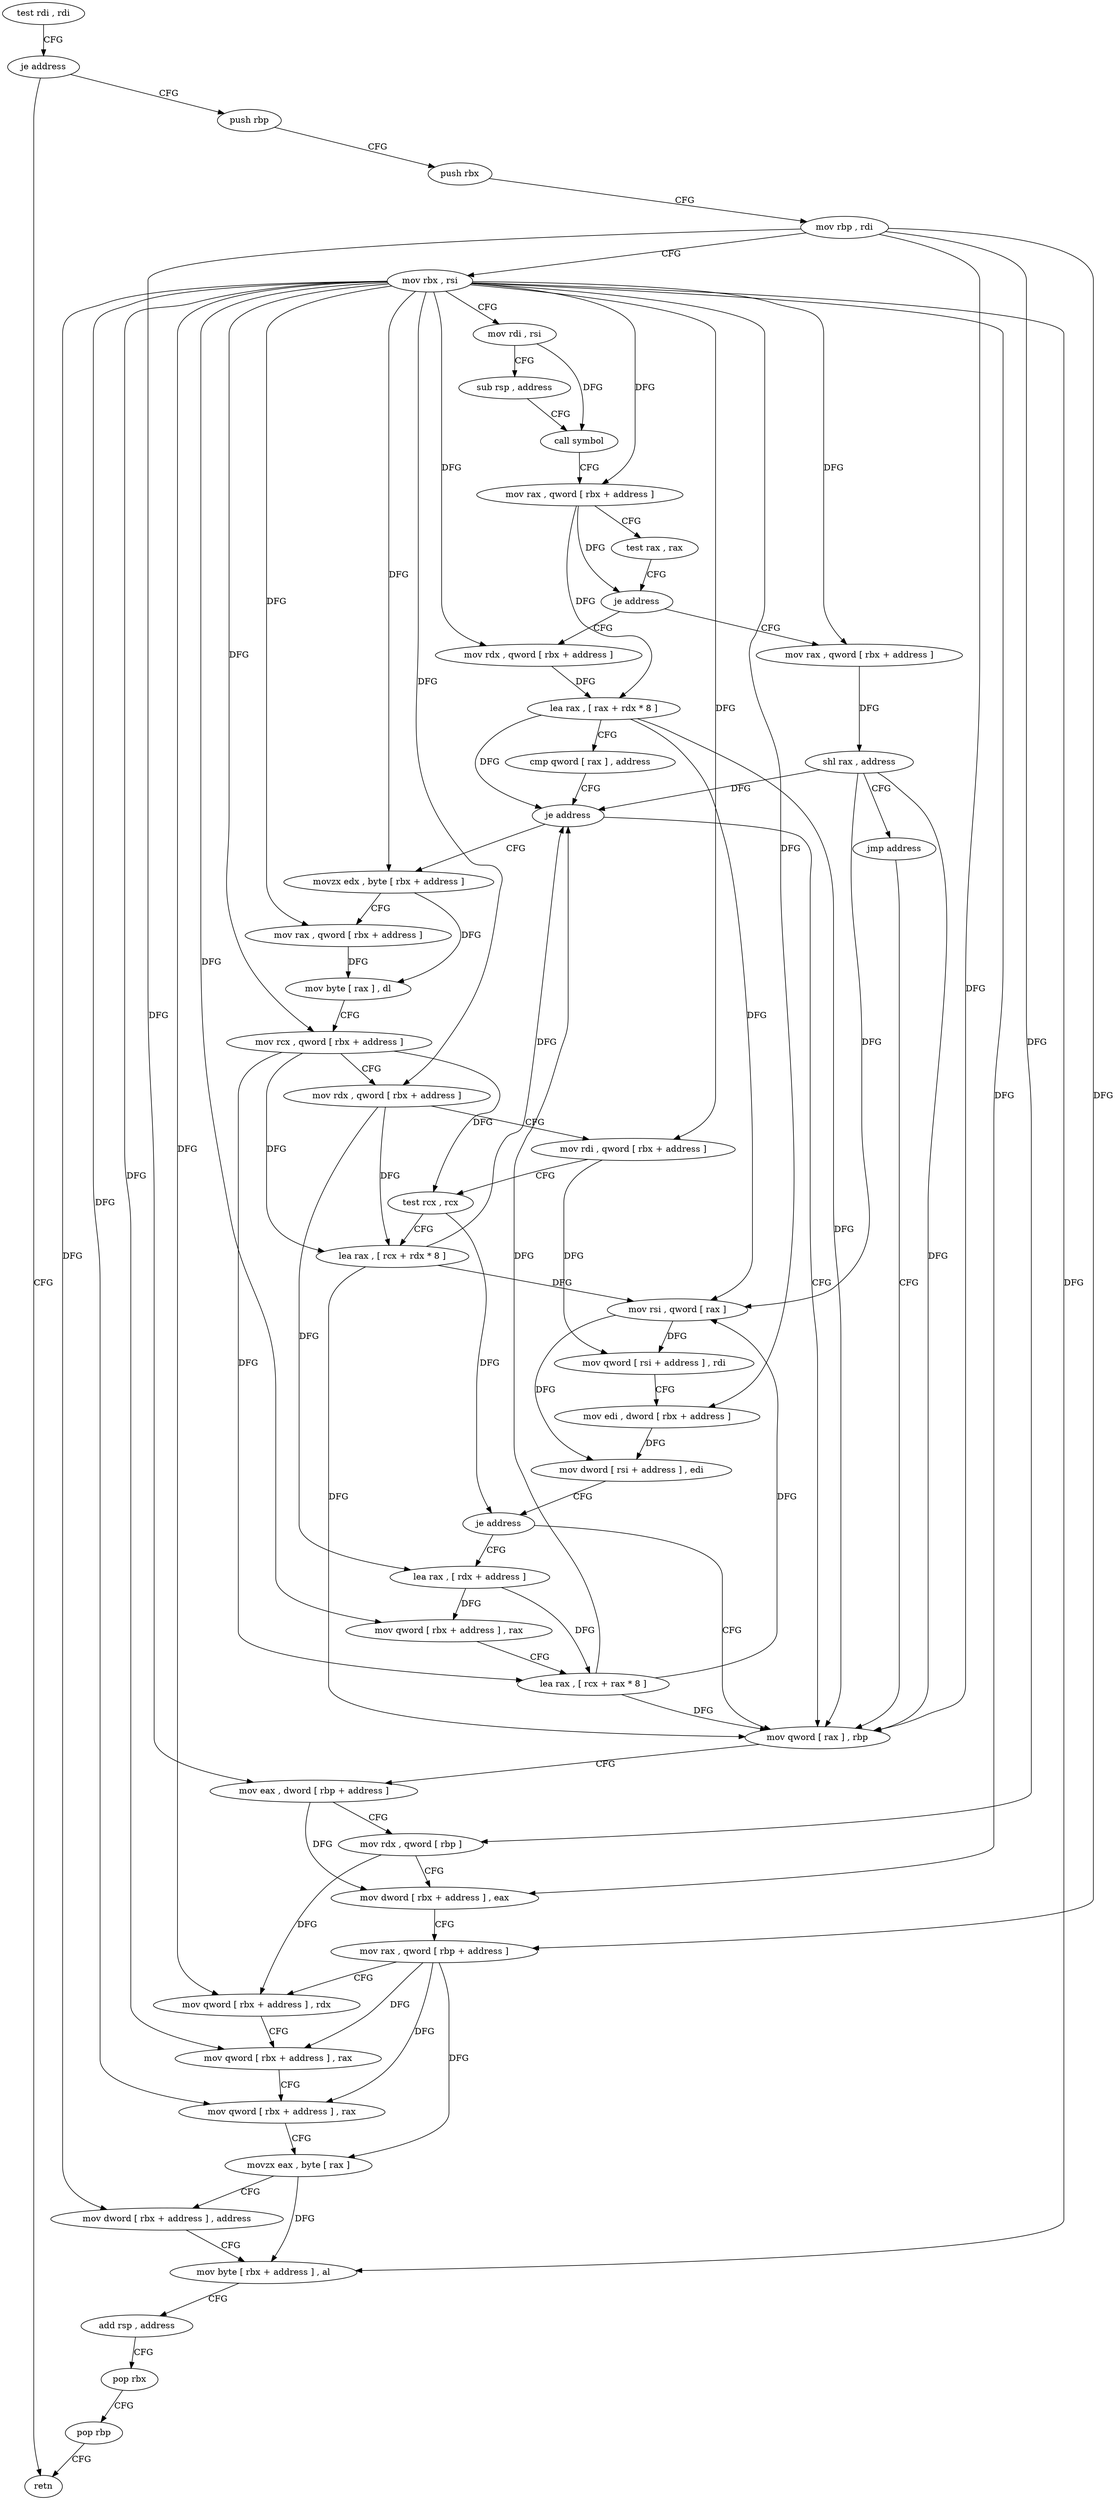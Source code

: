 digraph "func" {
"128896" [label = "test rdi , rdi" ]
"128899" [label = "je address" ]
"129059" [label = "retn" ]
"128905" [label = "push rbp" ]
"128906" [label = "push rbx" ]
"128907" [label = "mov rbp , rdi" ]
"128910" [label = "mov rbx , rsi" ]
"128913" [label = "mov rdi , rsi" ]
"128916" [label = "sub rsp , address" ]
"128920" [label = "call symbol" ]
"128925" [label = "mov rax , qword [ rbx + address ]" ]
"128929" [label = "test rax , rax" ]
"128932" [label = "je address" ]
"129064" [label = "mov rax , qword [ rbx + address ]" ]
"128938" [label = "mov rdx , qword [ rbx + address ]" ]
"129068" [label = "shl rax , address" ]
"129072" [label = "jmp address" ]
"129008" [label = "mov qword [ rax ] , rbp" ]
"128942" [label = "lea rax , [ rax + rdx * 8 ]" ]
"128946" [label = "cmp qword [ rax ] , address" ]
"128950" [label = "je address" ]
"128952" [label = "movzx edx , byte [ rbx + address ]" ]
"129011" [label = "mov eax , dword [ rbp + address ]" ]
"129014" [label = "mov rdx , qword [ rbp ]" ]
"129018" [label = "mov dword [ rbx + address ] , eax" ]
"129021" [label = "mov rax , qword [ rbp + address ]" ]
"129025" [label = "mov qword [ rbx + address ] , rdx" ]
"129029" [label = "mov qword [ rbx + address ] , rax" ]
"129033" [label = "mov qword [ rbx + address ] , rax" ]
"129040" [label = "movzx eax , byte [ rax ]" ]
"129043" [label = "mov dword [ rbx + address ] , address" ]
"129050" [label = "mov byte [ rbx + address ] , al" ]
"129053" [label = "add rsp , address" ]
"129057" [label = "pop rbx" ]
"129058" [label = "pop rbp" ]
"128956" [label = "mov rax , qword [ rbx + address ]" ]
"128960" [label = "mov byte [ rax ] , dl" ]
"128962" [label = "mov rcx , qword [ rbx + address ]" ]
"128966" [label = "mov rdx , qword [ rbx + address ]" ]
"128970" [label = "mov rdi , qword [ rbx + address ]" ]
"128974" [label = "test rcx , rcx" ]
"128977" [label = "lea rax , [ rcx + rdx * 8 ]" ]
"128981" [label = "mov rsi , qword [ rax ]" ]
"128984" [label = "mov qword [ rsi + address ] , rdi" ]
"128988" [label = "mov edi , dword [ rbx + address ]" ]
"128991" [label = "mov dword [ rsi + address ] , edi" ]
"128994" [label = "je address" ]
"128996" [label = "lea rax , [ rdx + address ]" ]
"129000" [label = "mov qword [ rbx + address ] , rax" ]
"129004" [label = "lea rax , [ rcx + rax * 8 ]" ]
"128896" -> "128899" [ label = "CFG" ]
"128899" -> "129059" [ label = "CFG" ]
"128899" -> "128905" [ label = "CFG" ]
"128905" -> "128906" [ label = "CFG" ]
"128906" -> "128907" [ label = "CFG" ]
"128907" -> "128910" [ label = "CFG" ]
"128907" -> "129008" [ label = "DFG" ]
"128907" -> "129011" [ label = "DFG" ]
"128907" -> "129014" [ label = "DFG" ]
"128907" -> "129021" [ label = "DFG" ]
"128910" -> "128913" [ label = "CFG" ]
"128910" -> "128925" [ label = "DFG" ]
"128910" -> "129064" [ label = "DFG" ]
"128910" -> "128938" [ label = "DFG" ]
"128910" -> "129018" [ label = "DFG" ]
"128910" -> "129025" [ label = "DFG" ]
"128910" -> "129029" [ label = "DFG" ]
"128910" -> "129033" [ label = "DFG" ]
"128910" -> "129043" [ label = "DFG" ]
"128910" -> "129050" [ label = "DFG" ]
"128910" -> "128952" [ label = "DFG" ]
"128910" -> "128956" [ label = "DFG" ]
"128910" -> "128962" [ label = "DFG" ]
"128910" -> "128966" [ label = "DFG" ]
"128910" -> "128970" [ label = "DFG" ]
"128910" -> "128988" [ label = "DFG" ]
"128910" -> "129000" [ label = "DFG" ]
"128913" -> "128916" [ label = "CFG" ]
"128913" -> "128920" [ label = "DFG" ]
"128916" -> "128920" [ label = "CFG" ]
"128920" -> "128925" [ label = "CFG" ]
"128925" -> "128929" [ label = "CFG" ]
"128925" -> "128932" [ label = "DFG" ]
"128925" -> "128942" [ label = "DFG" ]
"128929" -> "128932" [ label = "CFG" ]
"128932" -> "129064" [ label = "CFG" ]
"128932" -> "128938" [ label = "CFG" ]
"129064" -> "129068" [ label = "DFG" ]
"128938" -> "128942" [ label = "DFG" ]
"129068" -> "129072" [ label = "CFG" ]
"129068" -> "128950" [ label = "DFG" ]
"129068" -> "129008" [ label = "DFG" ]
"129068" -> "128981" [ label = "DFG" ]
"129072" -> "129008" [ label = "CFG" ]
"129008" -> "129011" [ label = "CFG" ]
"128942" -> "128946" [ label = "CFG" ]
"128942" -> "128950" [ label = "DFG" ]
"128942" -> "129008" [ label = "DFG" ]
"128942" -> "128981" [ label = "DFG" ]
"128946" -> "128950" [ label = "CFG" ]
"128950" -> "129008" [ label = "CFG" ]
"128950" -> "128952" [ label = "CFG" ]
"128952" -> "128956" [ label = "CFG" ]
"128952" -> "128960" [ label = "DFG" ]
"129011" -> "129014" [ label = "CFG" ]
"129011" -> "129018" [ label = "DFG" ]
"129014" -> "129018" [ label = "CFG" ]
"129014" -> "129025" [ label = "DFG" ]
"129018" -> "129021" [ label = "CFG" ]
"129021" -> "129025" [ label = "CFG" ]
"129021" -> "129029" [ label = "DFG" ]
"129021" -> "129033" [ label = "DFG" ]
"129021" -> "129040" [ label = "DFG" ]
"129025" -> "129029" [ label = "CFG" ]
"129029" -> "129033" [ label = "CFG" ]
"129033" -> "129040" [ label = "CFG" ]
"129040" -> "129043" [ label = "CFG" ]
"129040" -> "129050" [ label = "DFG" ]
"129043" -> "129050" [ label = "CFG" ]
"129050" -> "129053" [ label = "CFG" ]
"129053" -> "129057" [ label = "CFG" ]
"129057" -> "129058" [ label = "CFG" ]
"129058" -> "129059" [ label = "CFG" ]
"128956" -> "128960" [ label = "DFG" ]
"128960" -> "128962" [ label = "CFG" ]
"128962" -> "128966" [ label = "CFG" ]
"128962" -> "128974" [ label = "DFG" ]
"128962" -> "128977" [ label = "DFG" ]
"128962" -> "129004" [ label = "DFG" ]
"128966" -> "128970" [ label = "CFG" ]
"128966" -> "128977" [ label = "DFG" ]
"128966" -> "128996" [ label = "DFG" ]
"128970" -> "128974" [ label = "CFG" ]
"128970" -> "128984" [ label = "DFG" ]
"128974" -> "128977" [ label = "CFG" ]
"128974" -> "128994" [ label = "DFG" ]
"128977" -> "128981" [ label = "DFG" ]
"128977" -> "128950" [ label = "DFG" ]
"128977" -> "129008" [ label = "DFG" ]
"128981" -> "128984" [ label = "DFG" ]
"128981" -> "128991" [ label = "DFG" ]
"128984" -> "128988" [ label = "CFG" ]
"128988" -> "128991" [ label = "DFG" ]
"128991" -> "128994" [ label = "CFG" ]
"128994" -> "129008" [ label = "CFG" ]
"128994" -> "128996" [ label = "CFG" ]
"128996" -> "129000" [ label = "DFG" ]
"128996" -> "129004" [ label = "DFG" ]
"129000" -> "129004" [ label = "CFG" ]
"129004" -> "129008" [ label = "DFG" ]
"129004" -> "128950" [ label = "DFG" ]
"129004" -> "128981" [ label = "DFG" ]
}
